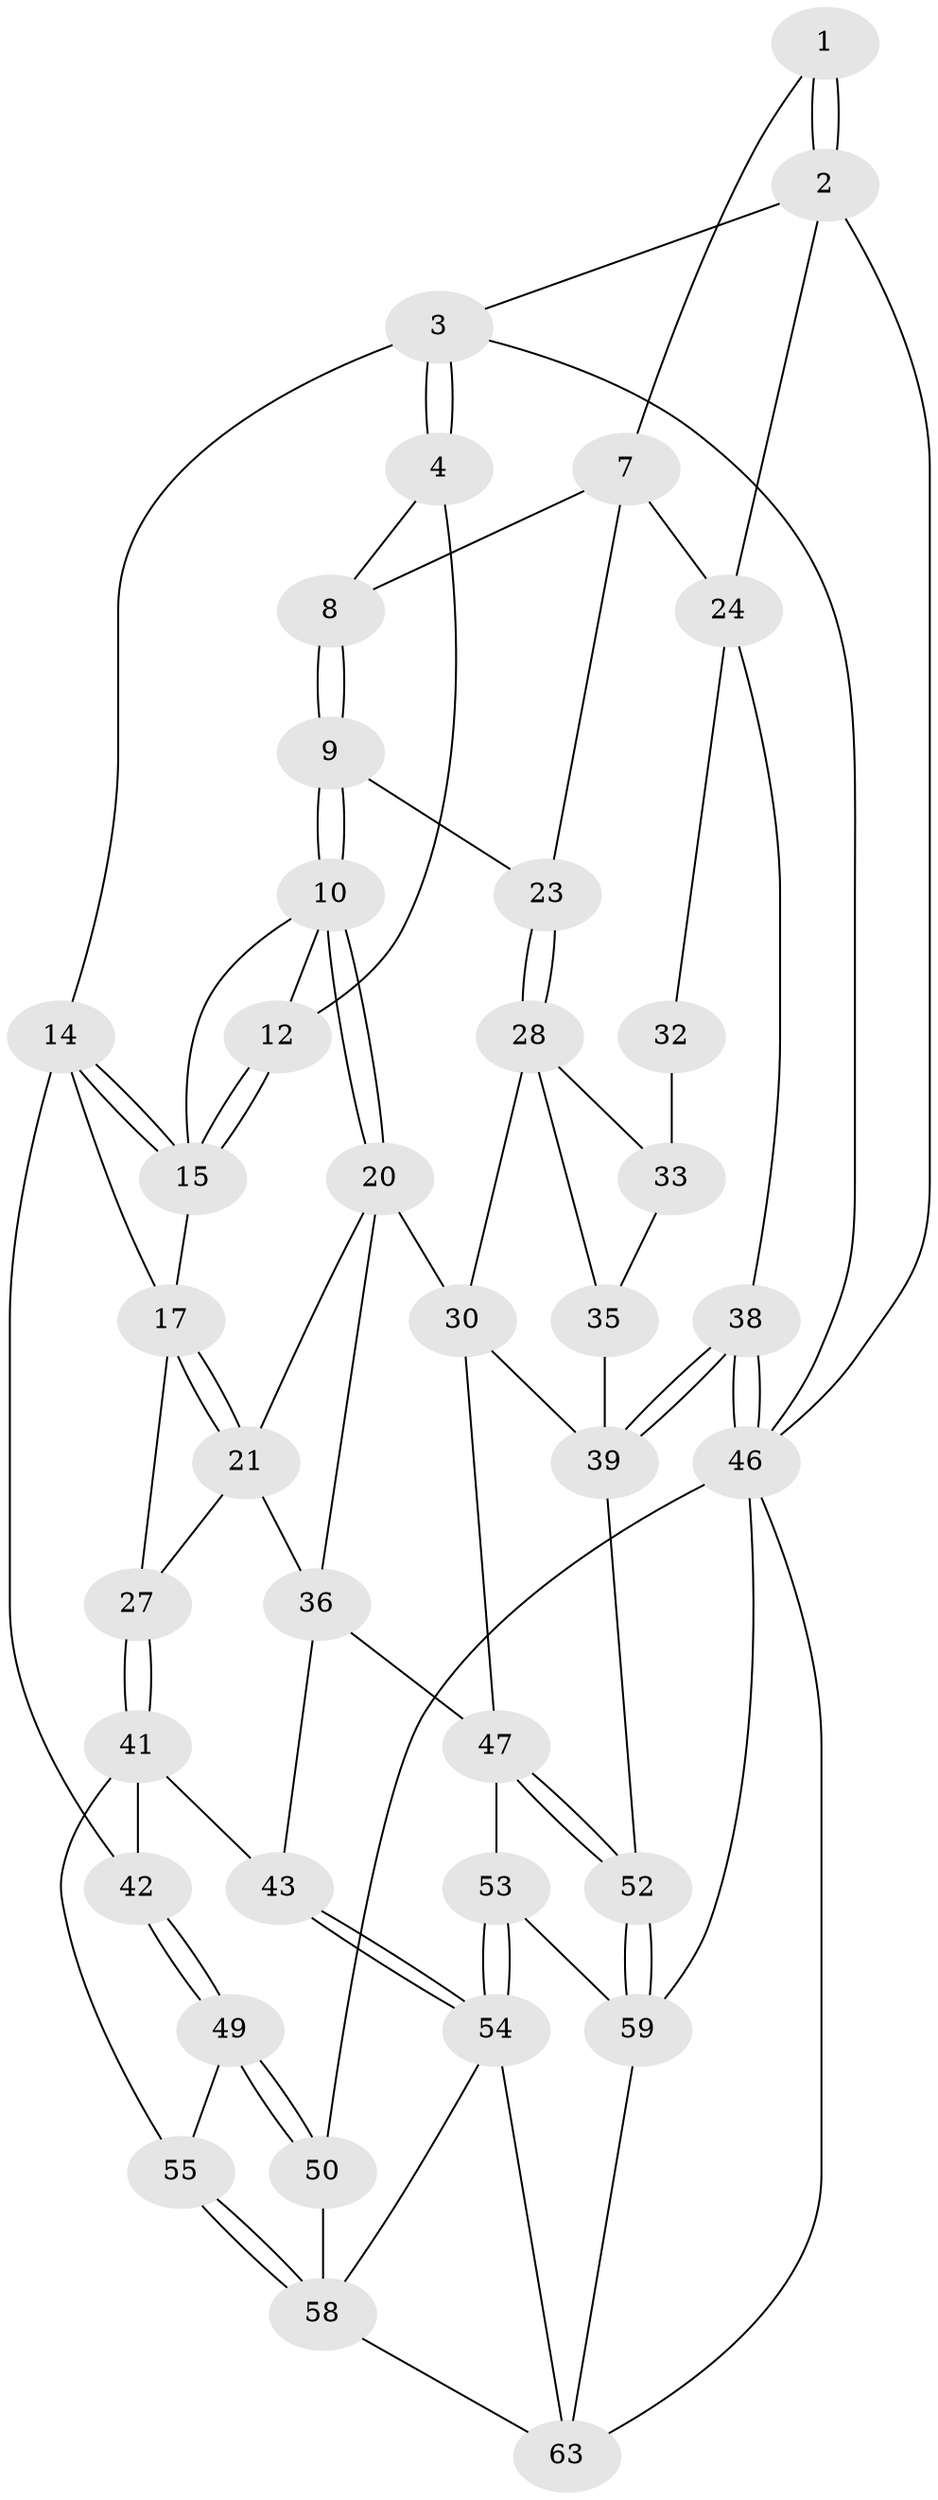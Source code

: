 // original degree distribution, {3: 0.03125, 6: 0.203125, 5: 0.53125, 4: 0.234375}
// Generated by graph-tools (version 1.1) at 2025/42/03/06/25 10:42:29]
// undirected, 39 vertices, 88 edges
graph export_dot {
graph [start="1"]
  node [color=gray90,style=filled];
  1 [pos="+0.806650326742732+0",super="+6"];
  2 [pos="+1+0",super="+13"];
  3 [pos="+0+0"];
  4 [pos="+0.47117881464151373+0",super="+5"];
  7 [pos="+0.8337520480269986+0.1530336301087258",super="+22"];
  8 [pos="+0.6003687924976175+0.01635941668114173"];
  9 [pos="+0.6069980935955565+0.26221439808552577"];
  10 [pos="+0.5904463440971852+0.27071552339218685",super="+11"];
  12 [pos="+0.4185797461121424+0"];
  14 [pos="+0+0.14382117967795638",super="+19"];
  15 [pos="+0.2742273439638358+0.15845566395358116",super="+16"];
  17 [pos="+0.33382797089709065+0.25400418402664615",super="+18"];
  20 [pos="+0.5576251915987425+0.3123204272429458",super="+31"];
  21 [pos="+0.4689078764095916+0.32065854716138403",super="+26"];
  23 [pos="+0.8057654456528053+0.24587157039756657"];
  24 [pos="+1+0.2539290030564202",super="+25"];
  27 [pos="+0.30961303163085185+0.4383123007368371"];
  28 [pos="+0.8031663475417486+0.33239599742206266",super="+29"];
  30 [pos="+0.7538550350911688+0.4765082960134765",super="+45"];
  32 [pos="+0.9204193009716163+0.45037281436910265"];
  33 [pos="+0.85610296584649+0.40068601820926014",super="+34"];
  35 [pos="+0.8955610504659508+0.5249068613453995"];
  36 [pos="+0.5496033487224009+0.5463523534267091",super="+37"];
  38 [pos="+1+0.65650559607974"];
  39 [pos="+0.9709710179600246+0.6318545552823084",super="+40"];
  41 [pos="+0.20776618776300187+0.579618851302541",super="+44"];
  42 [pos="+0+0.4653923182352388"];
  43 [pos="+0.28848058950199135+0.6260371000832483"];
  46 [pos="+1+1",super="+51"];
  47 [pos="+0.7499177542201002+0.5629337988653125",super="+48"];
  49 [pos="+0+0.7027089188944876",super="+56"];
  50 [pos="+0+0.95194920114443",super="+62"];
  52 [pos="+0.830299497463251+0.6894155642699243"];
  53 [pos="+0.5406439784654601+0.7877092171987544"];
  54 [pos="+0.5313218149227414+0.7939877883930848",super="+57"];
  55 [pos="+0.19819803912858994+0.7193749205201345"];
  58 [pos="+0.20899086811221207+0.8556222851210712",super="+61"];
  59 [pos="+0.7278835517567812+0.8081079249348188",super="+60"];
  63 [pos="+0+1",super="+64"];
  1 -- 2 [weight=2];
  1 -- 2;
  1 -- 7;
  2 -- 3;
  2 -- 46;
  2 -- 24;
  3 -- 4;
  3 -- 4;
  3 -- 14;
  3 -- 46;
  4 -- 12;
  4 -- 8;
  7 -- 8;
  7 -- 24;
  7 -- 23;
  8 -- 9;
  8 -- 9;
  9 -- 10;
  9 -- 10;
  9 -- 23;
  10 -- 20;
  10 -- 20;
  10 -- 12;
  10 -- 15;
  12 -- 15;
  12 -- 15;
  14 -- 15;
  14 -- 15;
  14 -- 17;
  14 -- 42;
  15 -- 17;
  17 -- 21;
  17 -- 21;
  17 -- 27;
  20 -- 21;
  20 -- 30;
  20 -- 36;
  21 -- 27;
  21 -- 36;
  23 -- 28;
  23 -- 28;
  24 -- 32;
  24 -- 38;
  27 -- 41;
  27 -- 41;
  28 -- 33;
  28 -- 35;
  28 -- 30;
  30 -- 47;
  30 -- 39;
  32 -- 33 [weight=2];
  33 -- 35;
  35 -- 39;
  36 -- 43;
  36 -- 47;
  38 -- 39;
  38 -- 39;
  38 -- 46;
  38 -- 46;
  39 -- 52;
  41 -- 42;
  41 -- 43;
  41 -- 55;
  42 -- 49;
  42 -- 49;
  43 -- 54;
  43 -- 54;
  46 -- 59;
  46 -- 50;
  46 -- 63;
  47 -- 52;
  47 -- 52;
  47 -- 53;
  49 -- 50 [weight=2];
  49 -- 50;
  49 -- 55;
  50 -- 58;
  52 -- 59;
  52 -- 59;
  53 -- 54;
  53 -- 54;
  53 -- 59;
  54 -- 58;
  54 -- 63;
  55 -- 58;
  55 -- 58;
  58 -- 63;
  59 -- 63;
}
